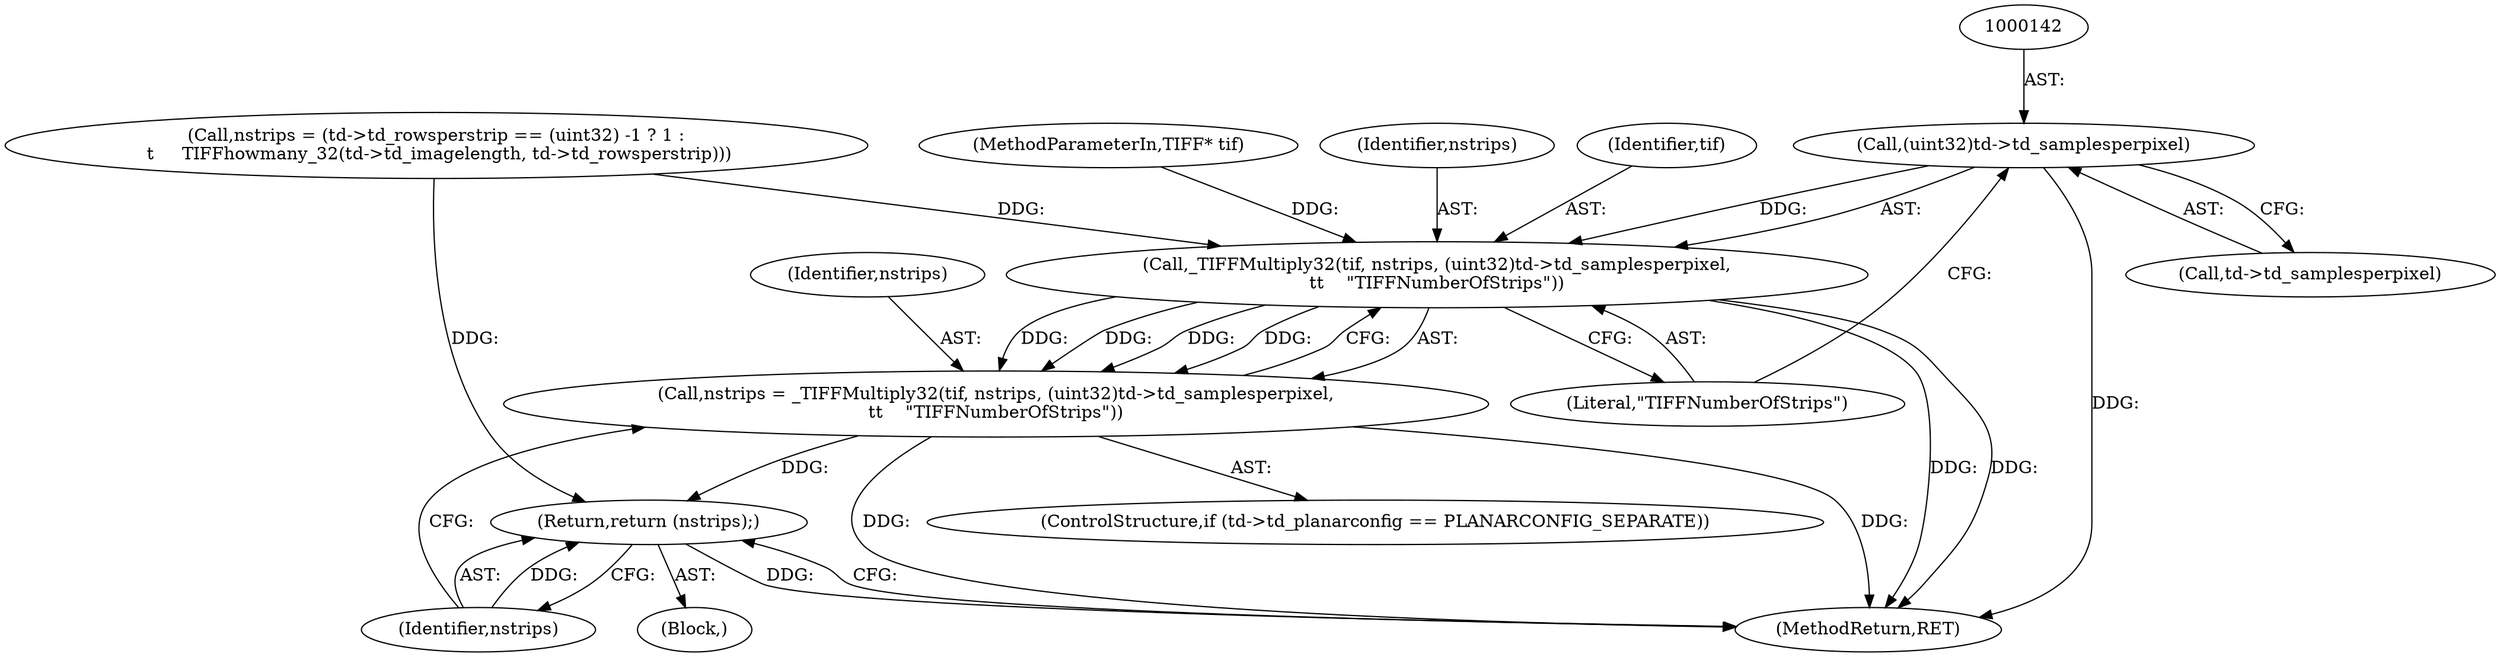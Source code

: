 digraph "0_libtiff_9a72a69e035ee70ff5c41541c8c61cd97990d018_0@pointer" {
"1000141" [label="(Call,(uint32)td->td_samplesperpixel)"];
"1000138" [label="(Call,_TIFFMultiply32(tif, nstrips, (uint32)td->td_samplesperpixel,\n\t\t    \"TIFFNumberOfStrips\"))"];
"1000136" [label="(Call,nstrips = _TIFFMultiply32(tif, nstrips, (uint32)td->td_samplesperpixel,\n\t\t    \"TIFFNumberOfStrips\"))"];
"1000147" [label="(Return,return (nstrips);)"];
"1000141" [label="(Call,(uint32)td->td_samplesperpixel)"];
"1000148" [label="(Identifier,nstrips)"];
"1000149" [label="(MethodReturn,RET)"];
"1000143" [label="(Call,td->td_samplesperpixel)"];
"1000136" [label="(Call,nstrips = _TIFFMultiply32(tif, nstrips, (uint32)td->td_samplesperpixel,\n\t\t    \"TIFFNumberOfStrips\"))"];
"1000101" [label="(MethodParameterIn,TIFF* tif)"];
"1000130" [label="(ControlStructure,if (td->td_planarconfig == PLANARCONFIG_SEPARATE))"];
"1000102" [label="(Block,)"];
"1000137" [label="(Identifier,nstrips)"];
"1000146" [label="(Literal,\"TIFFNumberOfStrips\")"];
"1000138" [label="(Call,_TIFFMultiply32(tif, nstrips, (uint32)td->td_samplesperpixel,\n\t\t    \"TIFFNumberOfStrips\"))"];
"1000140" [label="(Identifier,nstrips)"];
"1000111" [label="(Call,nstrips = (td->td_rowsperstrip == (uint32) -1 ? 1 :\n \t     TIFFhowmany_32(td->td_imagelength, td->td_rowsperstrip)))"];
"1000139" [label="(Identifier,tif)"];
"1000147" [label="(Return,return (nstrips);)"];
"1000141" -> "1000138"  [label="AST: "];
"1000141" -> "1000143"  [label="CFG: "];
"1000142" -> "1000141"  [label="AST: "];
"1000143" -> "1000141"  [label="AST: "];
"1000146" -> "1000141"  [label="CFG: "];
"1000141" -> "1000149"  [label="DDG: "];
"1000141" -> "1000138"  [label="DDG: "];
"1000138" -> "1000136"  [label="AST: "];
"1000138" -> "1000146"  [label="CFG: "];
"1000139" -> "1000138"  [label="AST: "];
"1000140" -> "1000138"  [label="AST: "];
"1000146" -> "1000138"  [label="AST: "];
"1000136" -> "1000138"  [label="CFG: "];
"1000138" -> "1000149"  [label="DDG: "];
"1000138" -> "1000149"  [label="DDG: "];
"1000138" -> "1000136"  [label="DDG: "];
"1000138" -> "1000136"  [label="DDG: "];
"1000138" -> "1000136"  [label="DDG: "];
"1000138" -> "1000136"  [label="DDG: "];
"1000101" -> "1000138"  [label="DDG: "];
"1000111" -> "1000138"  [label="DDG: "];
"1000136" -> "1000130"  [label="AST: "];
"1000137" -> "1000136"  [label="AST: "];
"1000148" -> "1000136"  [label="CFG: "];
"1000136" -> "1000149"  [label="DDG: "];
"1000136" -> "1000149"  [label="DDG: "];
"1000136" -> "1000147"  [label="DDG: "];
"1000147" -> "1000102"  [label="AST: "];
"1000147" -> "1000148"  [label="CFG: "];
"1000148" -> "1000147"  [label="AST: "];
"1000149" -> "1000147"  [label="CFG: "];
"1000147" -> "1000149"  [label="DDG: "];
"1000148" -> "1000147"  [label="DDG: "];
"1000111" -> "1000147"  [label="DDG: "];
}

